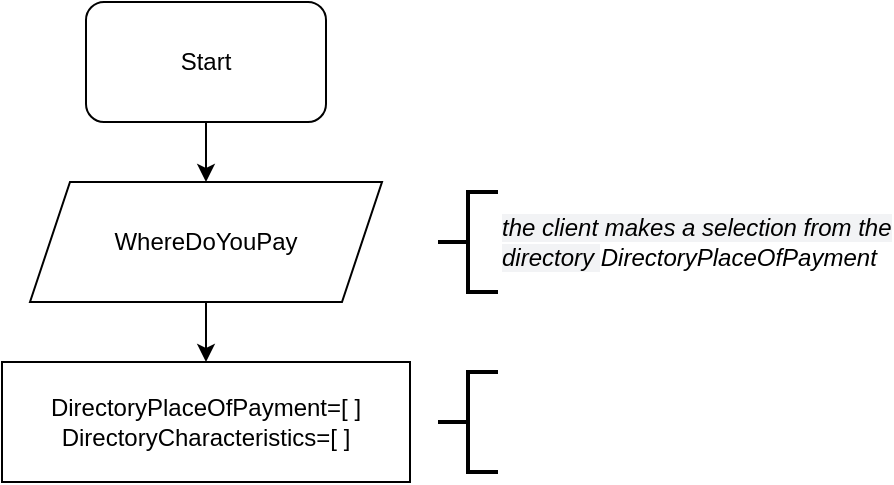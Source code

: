 <mxfile>
    <diagram id="bmCiDFiclNCzHmJCdLiv" name="Страница 1">
        <mxGraphModel dx="665" dy="508" grid="1" gridSize="10" guides="1" tooltips="1" connect="1" arrows="1" fold="1" page="1" pageScale="1" pageWidth="827" pageHeight="1169" math="0" shadow="0">
            <root>
                <mxCell id="0"/>
                <mxCell id="1" parent="0"/>
                <mxCell id="6" style="edgeStyle=none;html=1;exitX=0.5;exitY=1;exitDx=0;exitDy=0;entryX=0.5;entryY=0;entryDx=0;entryDy=0;" edge="1" parent="1" source="2" target="5">
                    <mxGeometry relative="1" as="geometry"/>
                </mxCell>
                <mxCell id="2" value="Start" style="rounded=1;whiteSpace=wrap;html=1;" vertex="1" parent="1">
                    <mxGeometry x="354" y="10" width="120" height="60" as="geometry"/>
                </mxCell>
                <mxCell id="21" value="" style="edgeStyle=none;html=1;fontColor=#F0F0F0;" edge="1" parent="1" source="5" target="20">
                    <mxGeometry relative="1" as="geometry"/>
                </mxCell>
                <mxCell id="5" value="WhereDoYouPay" style="shape=parallelogram;perimeter=parallelogramPerimeter;whiteSpace=wrap;html=1;fixedSize=1;" vertex="1" parent="1">
                    <mxGeometry x="326" y="100" width="176" height="60" as="geometry"/>
                </mxCell>
                <mxCell id="16" value="&lt;font style=&quot;font-size: 12px&quot;&gt;&lt;i&gt;&lt;span style=&quot;font-weight: 400 ; letter-spacing: normal ; text-align: left ; text-indent: 0px ; text-transform: none ; word-spacing: 0px ; font-family: &amp;#34;arial&amp;#34; , &amp;#34;helvetica&amp;#34; , sans-serif ; background-color: rgba(7 , 28 , 71 , 0.05)&quot;&gt;the client makes a selection from the &lt;br&gt;directory&amp;nbsp;&lt;/span&gt;&lt;/i&gt;&lt;span style=&quot;text-align: center&quot;&gt;&lt;i&gt;DirectoryPlaceOfPayment&lt;/i&gt;&lt;/span&gt;&lt;/font&gt;" style="strokeWidth=2;html=1;shape=mxgraph.flowchart.annotation_2;align=left;labelPosition=right;pointerEvents=1;" vertex="1" parent="1">
                    <mxGeometry x="530" y="105" width="30" height="50" as="geometry"/>
                </mxCell>
                <mxCell id="20" value="DirectoryPlaceOfPayment=[ ]&lt;br&gt;DirectoryCharacteristics=[ ]&lt;br&gt;" style="whiteSpace=wrap;html=1;" vertex="1" parent="1">
                    <mxGeometry x="312" y="190" width="204" height="60" as="geometry"/>
                </mxCell>
                <mxCell id="22" value="" style="strokeWidth=2;html=1;shape=mxgraph.flowchart.annotation_2;align=left;labelPosition=right;pointerEvents=1;" vertex="1" parent="1">
                    <mxGeometry x="530" y="195" width="30" height="50" as="geometry"/>
                </mxCell>
            </root>
        </mxGraphModel>
    </diagram>
</mxfile>